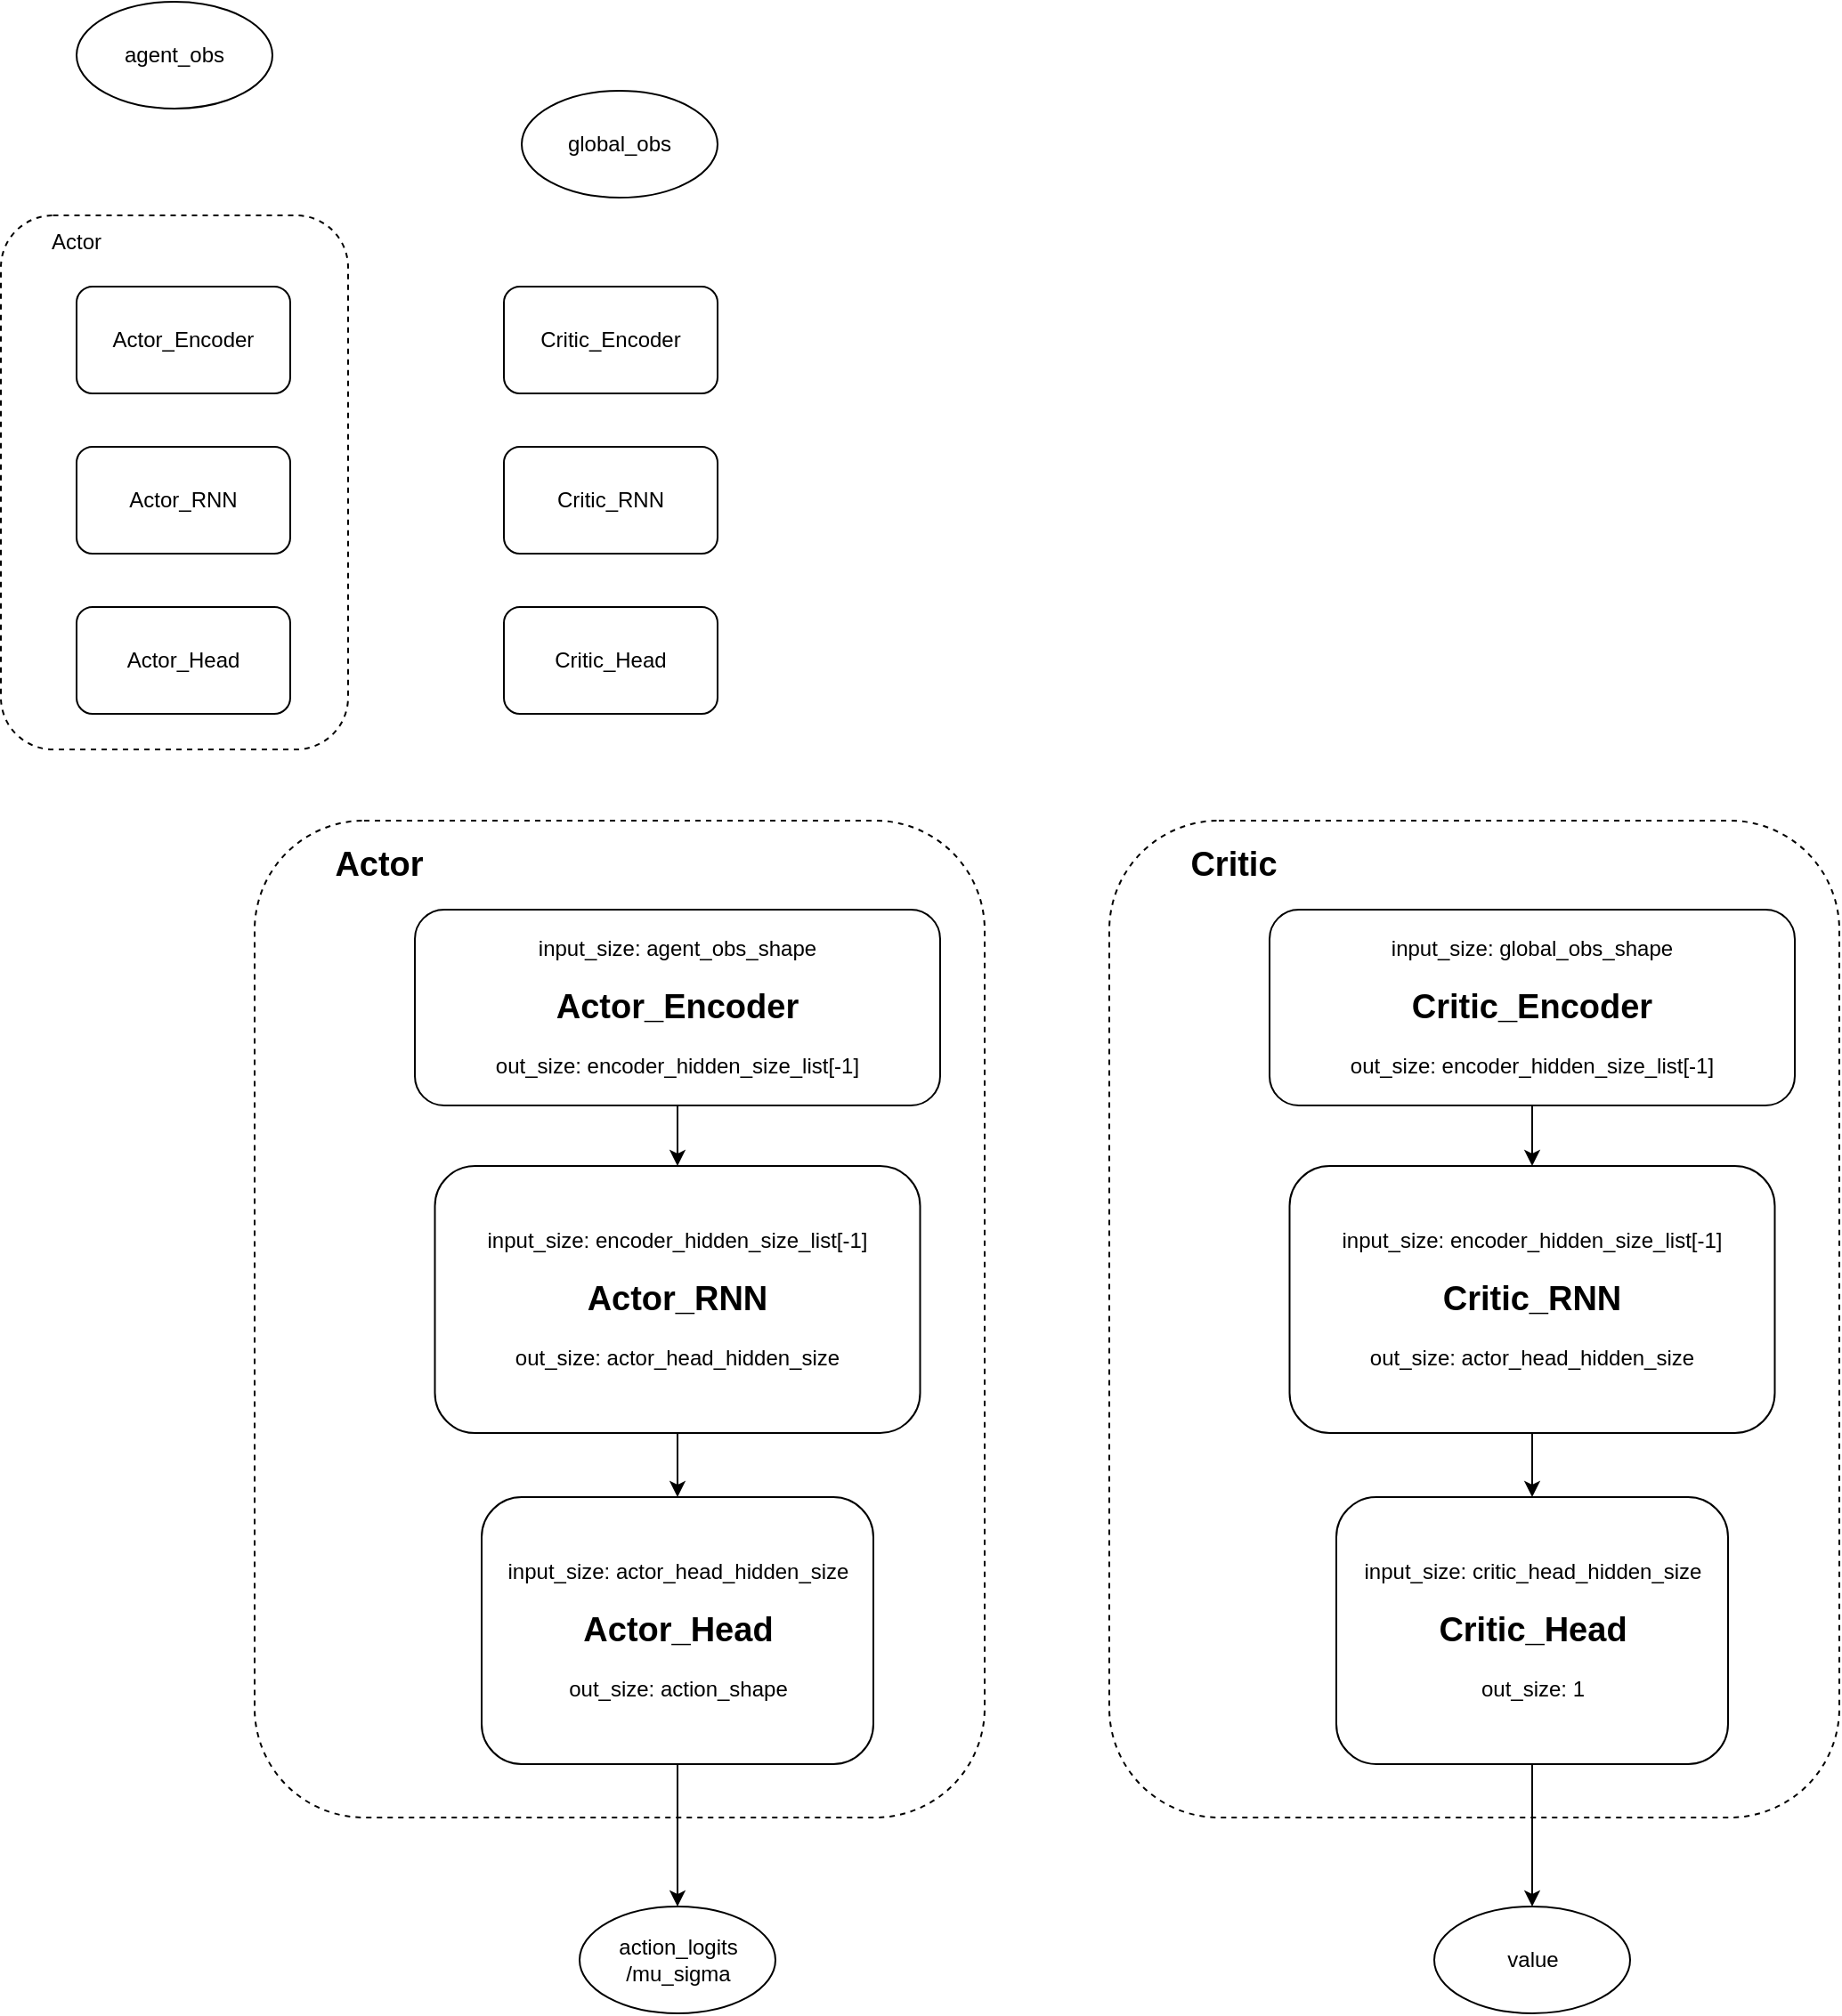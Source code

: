 <mxfile version="21.6.9" type="github">
  <diagram name="第 1 页" id="zlHumGQmKh7d2wTvnxoP">
    <mxGraphModel dx="1235" dy="666" grid="1" gridSize="10" guides="1" tooltips="1" connect="1" arrows="1" fold="1" page="1" pageScale="1" pageWidth="2339" pageHeight="3300" math="0" shadow="0">
      <root>
        <mxCell id="0" />
        <mxCell id="1" parent="0" />
        <mxCell id="aR5EnWADFdQuWk0eKf3q-10" value="" style="rounded=1;whiteSpace=wrap;html=1;strokeColor=default;dashed=1;fillColor=none;" vertex="1" parent="1">
          <mxGeometry x="297.5" y="220" width="195" height="300" as="geometry" />
        </mxCell>
        <mxCell id="aR5EnWADFdQuWk0eKf3q-1" value="Actor_Encoder" style="rounded=1;whiteSpace=wrap;html=1;" vertex="1" parent="1">
          <mxGeometry x="340" y="260" width="120" height="60" as="geometry" />
        </mxCell>
        <mxCell id="aR5EnWADFdQuWk0eKf3q-2" value="agent_obs" style="ellipse;whiteSpace=wrap;html=1;" vertex="1" parent="1">
          <mxGeometry x="340" y="100" width="110" height="60" as="geometry" />
        </mxCell>
        <mxCell id="aR5EnWADFdQuWk0eKf3q-3" value="global_obs" style="ellipse;whiteSpace=wrap;html=1;" vertex="1" parent="1">
          <mxGeometry x="590" y="150" width="110" height="60" as="geometry" />
        </mxCell>
        <mxCell id="aR5EnWADFdQuWk0eKf3q-4" value="Critic_Encoder" style="rounded=1;whiteSpace=wrap;html=1;" vertex="1" parent="1">
          <mxGeometry x="580" y="260" width="120" height="60" as="geometry" />
        </mxCell>
        <mxCell id="aR5EnWADFdQuWk0eKf3q-5" value="Actor_RNN" style="rounded=1;whiteSpace=wrap;html=1;" vertex="1" parent="1">
          <mxGeometry x="340" y="350" width="120" height="60" as="geometry" />
        </mxCell>
        <mxCell id="aR5EnWADFdQuWk0eKf3q-6" value="Critic_RNN" style="rounded=1;whiteSpace=wrap;html=1;" vertex="1" parent="1">
          <mxGeometry x="580" y="350" width="120" height="60" as="geometry" />
        </mxCell>
        <mxCell id="aR5EnWADFdQuWk0eKf3q-7" value="Actor_Head" style="rounded=1;whiteSpace=wrap;html=1;" vertex="1" parent="1">
          <mxGeometry x="340" y="440" width="120" height="60" as="geometry" />
        </mxCell>
        <mxCell id="aR5EnWADFdQuWk0eKf3q-8" value="Critic_Head" style="rounded=1;whiteSpace=wrap;html=1;" vertex="1" parent="1">
          <mxGeometry x="580" y="440" width="120" height="60" as="geometry" />
        </mxCell>
        <mxCell id="aR5EnWADFdQuWk0eKf3q-11" value="Actor" style="text;html=1;strokeColor=none;fillColor=none;align=center;verticalAlign=middle;whiteSpace=wrap;rounded=0;" vertex="1" parent="1">
          <mxGeometry x="310" y="220" width="60" height="30" as="geometry" />
        </mxCell>
        <mxCell id="aR5EnWADFdQuWk0eKf3q-12" value="" style="rounded=1;whiteSpace=wrap;html=1;strokeColor=default;dashed=1;fillColor=none;glass=0;" vertex="1" parent="1">
          <mxGeometry x="440" y="560" width="410" height="560" as="geometry" />
        </mxCell>
        <mxCell id="aR5EnWADFdQuWk0eKf3q-19" style="edgeStyle=orthogonalEdgeStyle;rounded=0;orthogonalLoop=1;jettySize=auto;html=1;exitX=0.5;exitY=1;exitDx=0;exitDy=0;entryX=0.5;entryY=0;entryDx=0;entryDy=0;" edge="1" parent="1" source="aR5EnWADFdQuWk0eKf3q-13" target="aR5EnWADFdQuWk0eKf3q-17">
          <mxGeometry relative="1" as="geometry" />
        </mxCell>
        <mxCell id="aR5EnWADFdQuWk0eKf3q-13" value="input_size:&amp;nbsp;agent_obs_shape&lt;br&gt;&lt;span style=&quot;background-color: initial;&quot;&gt;&amp;nbsp;&lt;/span&gt;&lt;br&gt;&lt;font style=&quot;font-size: 19px;&quot;&gt;&lt;b&gt;Actor_Encoder&lt;/b&gt;&lt;/font&gt;&lt;br&gt;&lt;br&gt;out_size:&amp;nbsp;encoder_hidden_size_list[-1]" style="rounded=1;whiteSpace=wrap;html=1;" vertex="1" parent="1">
          <mxGeometry x="530" y="610" width="295" height="110" as="geometry" />
        </mxCell>
        <mxCell id="aR5EnWADFdQuWk0eKf3q-22" style="edgeStyle=orthogonalEdgeStyle;rounded=0;orthogonalLoop=1;jettySize=auto;html=1;exitX=0.5;exitY=1;exitDx=0;exitDy=0;" edge="1" parent="1" source="aR5EnWADFdQuWk0eKf3q-15" target="aR5EnWADFdQuWk0eKf3q-21">
          <mxGeometry relative="1" as="geometry" />
        </mxCell>
        <mxCell id="aR5EnWADFdQuWk0eKf3q-15" value="input_size:&amp;nbsp;actor_head_hidden_size&lt;br&gt;&lt;br&gt;&lt;b&gt;&lt;font style=&quot;font-size: 19px;&quot;&gt;Actor_Head&lt;/font&gt;&lt;/b&gt;&lt;br&gt;&lt;br&gt;out_size:&amp;nbsp;action_shape" style="rounded=1;whiteSpace=wrap;html=1;" vertex="1" parent="1">
          <mxGeometry x="567.5" y="940" width="220" height="150" as="geometry" />
        </mxCell>
        <mxCell id="aR5EnWADFdQuWk0eKf3q-16" value="&lt;b&gt;&lt;font style=&quot;font-size: 19px;&quot;&gt;Actor&lt;/font&gt;&lt;/b&gt;" style="text;html=1;strokeColor=none;fillColor=none;align=center;verticalAlign=middle;whiteSpace=wrap;rounded=0;" vertex="1" parent="1">
          <mxGeometry x="480" y="570" width="60" height="30" as="geometry" />
        </mxCell>
        <mxCell id="aR5EnWADFdQuWk0eKf3q-20" style="edgeStyle=orthogonalEdgeStyle;rounded=0;orthogonalLoop=1;jettySize=auto;html=1;exitX=0.5;exitY=1;exitDx=0;exitDy=0;" edge="1" parent="1" source="aR5EnWADFdQuWk0eKf3q-17" target="aR5EnWADFdQuWk0eKf3q-15">
          <mxGeometry relative="1" as="geometry" />
        </mxCell>
        <mxCell id="aR5EnWADFdQuWk0eKf3q-17" value="input_size: encoder_hidden_size_list[-1]&lt;br&gt;&lt;br&gt;&lt;font style=&quot;font-size: 19px;&quot;&gt;&lt;b&gt;Actor_RNN&lt;/b&gt;&lt;/font&gt;&lt;br&gt;&lt;br&gt;out_size:&amp;nbsp;actor_head_hidden_size" style="rounded=1;whiteSpace=wrap;html=1;" vertex="1" parent="1">
          <mxGeometry x="541.25" y="754" width="272.5" height="150" as="geometry" />
        </mxCell>
        <mxCell id="aR5EnWADFdQuWk0eKf3q-21" value="action_logits&lt;br&gt;/mu_sigma" style="ellipse;whiteSpace=wrap;html=1;" vertex="1" parent="1">
          <mxGeometry x="622.5" y="1170" width="110" height="60" as="geometry" />
        </mxCell>
        <mxCell id="aR5EnWADFdQuWk0eKf3q-23" value="" style="rounded=1;whiteSpace=wrap;html=1;strokeColor=default;dashed=1;fillColor=none;glass=0;" vertex="1" parent="1">
          <mxGeometry x="920" y="560" width="410" height="560" as="geometry" />
        </mxCell>
        <mxCell id="aR5EnWADFdQuWk0eKf3q-24" style="edgeStyle=orthogonalEdgeStyle;rounded=0;orthogonalLoop=1;jettySize=auto;html=1;exitX=0.5;exitY=1;exitDx=0;exitDy=0;entryX=0.5;entryY=0;entryDx=0;entryDy=0;" edge="1" parent="1" source="aR5EnWADFdQuWk0eKf3q-25" target="aR5EnWADFdQuWk0eKf3q-30">
          <mxGeometry relative="1" as="geometry" />
        </mxCell>
        <mxCell id="aR5EnWADFdQuWk0eKf3q-25" value="input_size: global_obs_shape&lt;br&gt;&lt;span style=&quot;background-color: initial;&quot;&gt;&amp;nbsp;&lt;/span&gt;&lt;br&gt;&lt;font style=&quot;font-size: 19px;&quot;&gt;&lt;b style=&quot;border-color: var(--border-color);&quot;&gt;Critic&lt;/b&gt;&lt;b&gt;_Encoder&lt;/b&gt;&lt;/font&gt;&lt;br&gt;&lt;br&gt;out_size:&amp;nbsp;encoder_hidden_size_list[-1]" style="rounded=1;whiteSpace=wrap;html=1;" vertex="1" parent="1">
          <mxGeometry x="1010" y="610" width="295" height="110" as="geometry" />
        </mxCell>
        <mxCell id="aR5EnWADFdQuWk0eKf3q-26" style="edgeStyle=orthogonalEdgeStyle;rounded=0;orthogonalLoop=1;jettySize=auto;html=1;exitX=0.5;exitY=1;exitDx=0;exitDy=0;" edge="1" parent="1" source="aR5EnWADFdQuWk0eKf3q-27" target="aR5EnWADFdQuWk0eKf3q-31">
          <mxGeometry relative="1" as="geometry" />
        </mxCell>
        <mxCell id="aR5EnWADFdQuWk0eKf3q-27" value="input_size:&amp;nbsp;critic_head_hidden_size&lt;br&gt;&lt;br&gt;&lt;b style=&quot;border-color: var(--border-color); font-size: 19px;&quot;&gt;Critic&lt;/b&gt;&lt;b&gt;&lt;font style=&quot;font-size: 19px;&quot;&gt;_Head&lt;/font&gt;&lt;/b&gt;&lt;br&gt;&lt;br&gt;out_size:&amp;nbsp;1" style="rounded=1;whiteSpace=wrap;html=1;" vertex="1" parent="1">
          <mxGeometry x="1047.5" y="940" width="220" height="150" as="geometry" />
        </mxCell>
        <mxCell id="aR5EnWADFdQuWk0eKf3q-28" value="&lt;span style=&quot;font-size: 19px;&quot;&gt;&lt;b&gt;Critic&lt;/b&gt;&lt;/span&gt;" style="text;html=1;strokeColor=none;fillColor=none;align=center;verticalAlign=middle;whiteSpace=wrap;rounded=0;" vertex="1" parent="1">
          <mxGeometry x="960" y="570" width="60" height="30" as="geometry" />
        </mxCell>
        <mxCell id="aR5EnWADFdQuWk0eKf3q-29" style="edgeStyle=orthogonalEdgeStyle;rounded=0;orthogonalLoop=1;jettySize=auto;html=1;exitX=0.5;exitY=1;exitDx=0;exitDy=0;" edge="1" parent="1" source="aR5EnWADFdQuWk0eKf3q-30" target="aR5EnWADFdQuWk0eKf3q-27">
          <mxGeometry relative="1" as="geometry" />
        </mxCell>
        <mxCell id="aR5EnWADFdQuWk0eKf3q-30" value="input_size: encoder_hidden_size_list[-1]&lt;br&gt;&lt;br&gt;&lt;font style=&quot;font-size: 19px;&quot;&gt;&lt;b style=&quot;border-color: var(--border-color);&quot;&gt;Critic&lt;/b&gt;&lt;b&gt;_RNN&lt;/b&gt;&lt;/font&gt;&lt;br&gt;&lt;br&gt;out_size:&amp;nbsp;actor_head_hidden_size" style="rounded=1;whiteSpace=wrap;html=1;" vertex="1" parent="1">
          <mxGeometry x="1021.25" y="754" width="272.5" height="150" as="geometry" />
        </mxCell>
        <mxCell id="aR5EnWADFdQuWk0eKf3q-31" value="value" style="ellipse;whiteSpace=wrap;html=1;" vertex="1" parent="1">
          <mxGeometry x="1102.5" y="1170" width="110" height="60" as="geometry" />
        </mxCell>
      </root>
    </mxGraphModel>
  </diagram>
</mxfile>
